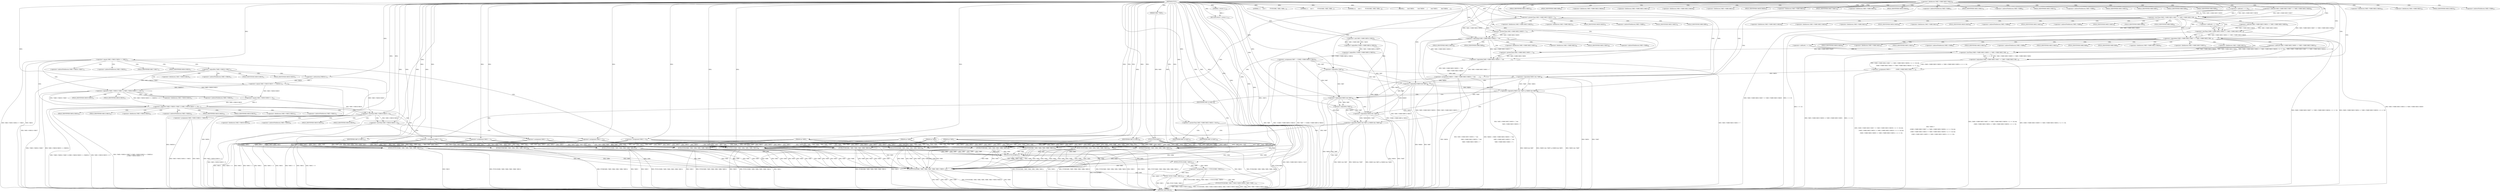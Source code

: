 digraph "FUN1" {  
"8" [label = <(METHOD,FUN1)<SUB>1</SUB>> ]
"405" [label = <(METHOD_RETURN,int)<SUB>1</SUB>> ]
"9" [label = <(PARAM,VAR1 *VAR2)<SUB>1</SUB>> ]
"10" [label = <(PARAM,int VAR3)<SUB>1</SUB>> ]
"11" [label = <(PARAM,int VAR4)<SUB>1</SUB>> ]
"12" [label = <(PARAM,int VAR5)<SUB>2</SUB>> ]
"13" [label = <(PARAM,int VAR6)<SUB>2</SUB>> ]
"16" [label = <(&lt;operator&gt;.assignment,VAR7 = !!(VAR2-&gt;VAR8.VAR9 &amp; VAR10))<SUB>5</SUB>> ]
"112" [label = <(FUN2,FUN2(VAR2))<SUB>27</SUB>> ]
"366" [label = <(FUN14,FUN14(VAR2))<SUB>111</SUB>> ]
"368" [label = <(&lt;operator&gt;.assignment,VAR11 = FUN15(VAR2, VAR32))<SUB>112</SUB>> ]
"373" [label = <(FUN16,FUN16(VAR2, VAR3, VAR4, VAR5, VAR6, VAR2-&gt;VAR13...)<SUB>113</SUB>> ]
"384" [label = <(FUN17,FUN17(VAR2, VAR11))<SUB>114</SUB>> ]
"387" [label = <(FUN18,FUN18(VAR2, VAR2-&gt;VAR13.VAR33.VAR34, VAR2-&gt;VAR1...)<SUB>115</SUB>> ]
"403" [label = <(RETURN,return 1;,return 1;)<SUB>116</SUB>> ]
"30" [label = <(&lt;operator&gt;.equals,VAR2-&gt;VAR13.VAR14 == VAR15)<SUB>11</SUB>> ]
"404" [label = <(LITERAL,1,return 1;)<SUB>116</SUB>> ]
"18" [label = <(&lt;operator&gt;.logicalNot,!!(VAR2-&gt;VAR8.VAR9 &amp; VAR10))<SUB>5</SUB>> ]
"124" [label = <(LITERAL,1,{


     case 1:
         FUN3(VAR2, VAR3, VAR4...)<SUB>33</SUB>> ]
"125" [label = <(FUN3,FUN3(VAR2, VAR3, VAR4, VAR5, VAR6, VAR12))<SUB>34</SUB>> ]
"134" [label = <(LITERAL,2,{


     case 1:
         FUN3(VAR2, VAR3, VAR4...)<SUB>37</SUB>> ]
"188" [label = <(LITERAL,4,{


     case 1:
         FUN3(VAR2, VAR3, VAR4...)<SUB>56</SUB>> ]
"189" [label = <(BLOCK,{
        bool VAR25;
         bool VAR26;
 
  ...,{
        bool VAR25;
         bool VAR26;
 
  ...)<SUB>57</SUB>> ]
"370" [label = <(FUN15,FUN15(VAR2, VAR32))<SUB>112</SUB>> ]
"19" [label = <(&lt;operator&gt;.logicalNot,!(VAR2-&gt;VAR8.VAR9 &amp; VAR10))<SUB>5</SUB>> ]
"39" [label = <(&lt;operator&gt;.logicalOr,!VAR2-&gt;VAR16-&gt;VAR17 || VAR2-&gt;VAR18.VAR19 == (VA...)<SUB>12</SUB>> ]
"109" [label = <(&lt;operator&gt;.assignment,VAR12 = 0)<SUB>24</SUB>> ]
"136" [label = <(&lt;operator&gt;.greaterThan,VAR2-&gt;VAR8.VAR22.VAR24 &gt; 0x1F)<SUB>39</SUB>> ]
"192" [label = <(&lt;operator&gt;.assignment,VAR25 =

            ((VAR2-&gt;VAR8.VAR22.VAR27 &lt;...)<SUB>61</SUB>> ]
"253" [label = <(&lt;operator&gt;.assignment,VAR26 = (VAR2-&gt;VAR8.VAR22.VAR28 &gt; 7 &amp;&amp;

       ...)<SUB>76</SUB>> ]
"20" [label = <(&lt;operator&gt;.and,VAR2-&gt;VAR8.VAR9 &amp; VAR10)<SUB>5</SUB>> ]
"64" [label = <(&lt;operator&gt;.assignment,VAR12 = 0)<SUB>14</SUB>> ]
"67" [label = <(&lt;operator&gt;.assignment,VAR2-&gt;VAR13.VAR14 = VAR21)<SUB>15</SUB>> ]
"285" [label = <(&lt;operator&gt;.logicalOr,(VAR25 &amp;&amp; !VAR7) || (VAR26 &amp;&amp; VAR7))<SUB>88</SUB>> ]
"40" [label = <(&lt;operator&gt;.logicalOr,!VAR2-&gt;VAR16-&gt;VAR17 || VAR2-&gt;VAR18.VAR19 == (VA...)<SUB>12</SUB>> ]
"56" [label = <(&lt;operator&gt;.equals,VAR2-&gt;VAR18.VAR19 == 9)<SUB>13</SUB>> ]
"147" [label = <(IDENTIFIER,VAR7,if (VAR7))<SUB>42</SUB>> ]
"194" [label = <(&lt;operator&gt;.logicalAnd,(VAR2-&gt;VAR8.VAR22.VAR27 &lt;&lt; VAR2-&gt;VAR8.VAR22.VAR...)<SUB>63</SUB>> ]
"255" [label = <(&lt;operator&gt;.logicalAnd,VAR2-&gt;VAR8.VAR22.VAR28 &gt; 7 &amp;&amp;

                ...)<SUB>76</SUB>> ]
"41" [label = <(&lt;operator&gt;.logicalNot,!VAR2-&gt;VAR16-&gt;VAR17)<SUB>12</SUB>> ]
"47" [label = <(&lt;operator&gt;.equals,VAR2-&gt;VAR18.VAR19 == (VAR20)-1)<SUB>12</SUB>> ]
"77" [label = <(&lt;operator&gt;.lessThan,VAR2-&gt;VAR18.VAR19 &lt; 3)<SUB>16</SUB>> ]
"149" [label = <(FUN4,FUN4(VAR2, VAR3, VAR4, VAR5, VAR6, VAR12))<SUB>43</SUB>> ]
"168" [label = <(IDENTIFIER,VAR7,if (VAR7))<SUB>48</SUB>> ]
"195" [label = <(&lt;operator&gt;.logicalAnd,(VAR2-&gt;VAR8.VAR22.VAR27 &lt;&lt; VAR2-&gt;VAR8.VAR22.VAR...)<SUB>63</SUB>> ]
"234" [label = <(&lt;operator&gt;.lessThan,(VAR2-&gt;VAR8.VAR22.VAR30 &lt;&lt; VAR2-&gt;VAR8.VAR22.VAR...)<SUB>67</SUB>> ]
"256" [label = <(&lt;operator&gt;.logicalAnd,VAR2-&gt;VAR8.VAR22.VAR28 &gt; 7 &amp;&amp;

                ...)<SUB>76</SUB>> ]
"275" [label = <(&lt;operator&gt;.greaterThan,VAR2-&gt;VAR8.VAR22.VAR31 &gt; 7)<SUB>80</SUB>> ]
"286" [label = <(&lt;operator&gt;.logicalAnd,VAR25 &amp;&amp; !VAR7)<SUB>88</SUB>> ]
"290" [label = <(&lt;operator&gt;.logicalAnd,VAR26 &amp;&amp; VAR7)<SUB>88</SUB>> ]
"295" [label = <(IDENTIFIER,VAR7,if (VAR7))<SUB>89</SUB>> ]
"53" [label = <(&lt;operator&gt;.subtraction,(VAR20)-1)<SUB>12</SUB>> ]
"85" [label = <(&lt;operator&gt;.assignment,VAR12 = 3)<SUB>17</SUB>> ]
"158" [label = <(FUN5,FUN5(VAR2, VAR3, VAR4, VAR5, VAR6, VAR12))<SUB>45</SUB>> ]
"170" [label = <(FUN6,FUN6(VAR2, VAR3, VAR4, VAR5, VAR6, VAR12))<SUB>49</SUB>> ]
"196" [label = <(&lt;operator&gt;.lessThan,(VAR2-&gt;VAR8.VAR22.VAR27 &lt;&lt; VAR2-&gt;VAR8.VAR22.VAR...)<SUB>63</SUB>> ]
"215" [label = <(&lt;operator&gt;.lessThan,(VAR2-&gt;VAR8.VAR22.VAR24 &lt;&lt; VAR2-&gt;VAR8.VAR22.VAR...)<SUB>65</SUB>> ]
"235" [label = <(&lt;operator&gt;.shiftLeft,VAR2-&gt;VAR8.VAR22.VAR30 &lt;&lt; VAR2-&gt;VAR8.VAR22.VAR31)<SUB>67</SUB>> ]
"250" [label = <(&lt;operator&gt;.shiftLeft,1 &lt;&lt; 24)<SUB>67</SUB>> ]
"257" [label = <(&lt;operator&gt;.greaterThan,VAR2-&gt;VAR8.VAR22.VAR28 &gt; 7)<SUB>76</SUB>> ]
"266" [label = <(&lt;operator&gt;.greaterThan,VAR2-&gt;VAR8.VAR22.VAR29 &gt; 7)<SUB>78</SUB>> ]
"288" [label = <(&lt;operator&gt;.logicalNot,!VAR7)<SUB>88</SUB>> ]
"297" [label = <(FUN8,FUN8(VAR2, VAR3, VAR4, VAR5, VAR6, VAR12))<SUB>90</SUB>> ]
"316" [label = <(&lt;operator&gt;.logicalOr,(VAR25 &amp;&amp; VAR7) || (VAR26 &amp;&amp; !VAR7))<SUB>94</SUB>> ]
"179" [label = <(FUN7,FUN7(VAR2, VAR3, VAR4, VAR5, VAR6, VAR12))<SUB>51</SUB>> ]
"197" [label = <(&lt;operator&gt;.shiftLeft,VAR2-&gt;VAR8.VAR22.VAR27 &lt;&lt; VAR2-&gt;VAR8.VAR22.VAR28)<SUB>63</SUB>> ]
"212" [label = <(&lt;operator&gt;.shiftLeft,1 &lt;&lt; 24)<SUB>63</SUB>> ]
"216" [label = <(&lt;operator&gt;.shiftLeft,VAR2-&gt;VAR8.VAR22.VAR24 &lt;&lt; VAR2-&gt;VAR8.VAR22.VAR29)<SUB>65</SUB>> ]
"231" [label = <(&lt;operator&gt;.shiftLeft,1 &lt;&lt; 24)<SUB>65</SUB>> ]
"306" [label = <(FUN9,FUN9(VAR2, VAR3, VAR4, VAR5, VAR6, VAR12))<SUB>92</SUB>> ]
"91" [label = <(&lt;operator&gt;.lessThan,VAR2-&gt;VAR18.VAR19 &lt; 6)<SUB>18</SUB>> ]
"317" [label = <(&lt;operator&gt;.logicalAnd,VAR25 &amp;&amp; VAR7)<SUB>94</SUB>> ]
"320" [label = <(&lt;operator&gt;.logicalAnd,VAR26 &amp;&amp; !VAR7)<SUB>94</SUB>> ]
"326" [label = <(IDENTIFIER,VAR7,if (VAR7))<SUB>95</SUB>> ]
"99" [label = <(&lt;operator&gt;.assignment,VAR12 = 2)<SUB>19</SUB>> ]
"322" [label = <(&lt;operator&gt;.logicalNot,!VAR7)<SUB>94</SUB>> ]
"328" [label = <(FUN10,FUN10(VAR2, VAR3, VAR4, VAR5, VAR6, VAR12))<SUB>96</SUB>> ]
"347" [label = <(IDENTIFIER,VAR7,if (VAR7))<SUB>101</SUB>> ]
"104" [label = <(&lt;operator&gt;.assignment,VAR12 = 1)<SUB>21</SUB>> ]
"337" [label = <(FUN11,FUN11(VAR2, VAR3, VAR4, VAR5, VAR6, VAR12))<SUB>98</SUB>> ]
"349" [label = <(FUN12,FUN12(VAR2, VAR3, VAR4, VAR5, VAR6, VAR12))<SUB>102</SUB>> ]
"358" [label = <(FUN13,FUN13(VAR2, VAR3, VAR4, VAR5, VAR6, VAR12))<SUB>104</SUB>> ]
"115" [label = <(&lt;operator&gt;.fieldAccess,VAR2-&gt;VAR8.VAR22.VAR23)<SUB>30</SUB>> ]
"137" [label = <(&lt;operator&gt;.fieldAccess,VAR2-&gt;VAR8.VAR22.VAR24)<SUB>39</SUB>> ]
"57" [label = <(&lt;operator&gt;.fieldAccess,VAR2-&gt;VAR18.VAR19)<SUB>13</SUB>> ]
"68" [label = <(&lt;operator&gt;.fieldAccess,VAR2-&gt;VAR13.VAR14)<SUB>15</SUB>> ]
"138" [label = <(&lt;operator&gt;.fieldAccess,VAR2-&gt;VAR8.VAR22)<SUB>39</SUB>> ]
"143" [label = <(FIELD_IDENTIFIER,VAR24,VAR24)<SUB>39</SUB>> ]
"42" [label = <(&lt;operator&gt;.indirectFieldAccess,VAR2-&gt;VAR16-&gt;VAR17)<SUB>12</SUB>> ]
"48" [label = <(&lt;operator&gt;.fieldAccess,VAR2-&gt;VAR18.VAR19)<SUB>12</SUB>> ]
"58" [label = <(&lt;operator&gt;.indirectFieldAccess,VAR2-&gt;VAR18)<SUB>13</SUB>> ]
"61" [label = <(FIELD_IDENTIFIER,VAR19,VAR19)<SUB>13</SUB>> ]
"69" [label = <(&lt;operator&gt;.indirectFieldAccess,VAR2-&gt;VAR13)<SUB>15</SUB>> ]
"72" [label = <(FIELD_IDENTIFIER,VAR14,VAR14)<SUB>15</SUB>> ]
"139" [label = <(&lt;operator&gt;.indirectFieldAccess,VAR2-&gt;VAR8)<SUB>39</SUB>> ]
"142" [label = <(FIELD_IDENTIFIER,VAR22,VAR22)<SUB>39</SUB>> ]
"276" [label = <(&lt;operator&gt;.fieldAccess,VAR2-&gt;VAR8.VAR22.VAR31)<SUB>80</SUB>> ]
"43" [label = <(&lt;operator&gt;.indirectFieldAccess,VAR2-&gt;VAR16)<SUB>12</SUB>> ]
"46" [label = <(FIELD_IDENTIFIER,VAR17,VAR17)<SUB>12</SUB>> ]
"49" [label = <(&lt;operator&gt;.indirectFieldAccess,VAR2-&gt;VAR18)<SUB>12</SUB>> ]
"52" [label = <(FIELD_IDENTIFIER,VAR19,VAR19)<SUB>12</SUB>> ]
"60" [label = <(FIELD_IDENTIFIER,VAR18,VAR18)<SUB>13</SUB>> ]
"71" [label = <(FIELD_IDENTIFIER,VAR13,VAR13)<SUB>15</SUB>> ]
"78" [label = <(&lt;operator&gt;.fieldAccess,VAR2-&gt;VAR18.VAR19)<SUB>16</SUB>> ]
"141" [label = <(FIELD_IDENTIFIER,VAR8,VAR8)<SUB>39</SUB>> ]
"236" [label = <(&lt;operator&gt;.fieldAccess,VAR2-&gt;VAR8.VAR22.VAR30)<SUB>67</SUB>> ]
"243" [label = <(&lt;operator&gt;.fieldAccess,VAR2-&gt;VAR8.VAR22.VAR31)<SUB>67</SUB>> ]
"258" [label = <(&lt;operator&gt;.fieldAccess,VAR2-&gt;VAR8.VAR22.VAR28)<SUB>76</SUB>> ]
"267" [label = <(&lt;operator&gt;.fieldAccess,VAR2-&gt;VAR8.VAR22.VAR29)<SUB>78</SUB>> ]
"277" [label = <(&lt;operator&gt;.fieldAccess,VAR2-&gt;VAR8.VAR22)<SUB>80</SUB>> ]
"282" [label = <(FIELD_IDENTIFIER,VAR31,VAR31)<SUB>80</SUB>> ]
"45" [label = <(FIELD_IDENTIFIER,VAR16,VAR16)<SUB>12</SUB>> ]
"51" [label = <(FIELD_IDENTIFIER,VAR18,VAR18)<SUB>12</SUB>> ]
"79" [label = <(&lt;operator&gt;.indirectFieldAccess,VAR2-&gt;VAR18)<SUB>16</SUB>> ]
"82" [label = <(FIELD_IDENTIFIER,VAR19,VAR19)<SUB>16</SUB>> ]
"198" [label = <(&lt;operator&gt;.fieldAccess,VAR2-&gt;VAR8.VAR22.VAR27)<SUB>63</SUB>> ]
"205" [label = <(&lt;operator&gt;.fieldAccess,VAR2-&gt;VAR8.VAR22.VAR28)<SUB>63</SUB>> ]
"217" [label = <(&lt;operator&gt;.fieldAccess,VAR2-&gt;VAR8.VAR22.VAR24)<SUB>65</SUB>> ]
"224" [label = <(&lt;operator&gt;.fieldAccess,VAR2-&gt;VAR8.VAR22.VAR29)<SUB>65</SUB>> ]
"237" [label = <(&lt;operator&gt;.fieldAccess,VAR2-&gt;VAR8.VAR22)<SUB>67</SUB>> ]
"242" [label = <(FIELD_IDENTIFIER,VAR30,VAR30)<SUB>67</SUB>> ]
"244" [label = <(&lt;operator&gt;.fieldAccess,VAR2-&gt;VAR8.VAR22)<SUB>67</SUB>> ]
"249" [label = <(FIELD_IDENTIFIER,VAR31,VAR31)<SUB>67</SUB>> ]
"259" [label = <(&lt;operator&gt;.fieldAccess,VAR2-&gt;VAR8.VAR22)<SUB>76</SUB>> ]
"264" [label = <(FIELD_IDENTIFIER,VAR28,VAR28)<SUB>76</SUB>> ]
"268" [label = <(&lt;operator&gt;.fieldAccess,VAR2-&gt;VAR8.VAR22)<SUB>78</SUB>> ]
"273" [label = <(FIELD_IDENTIFIER,VAR29,VAR29)<SUB>78</SUB>> ]
"278" [label = <(&lt;operator&gt;.indirectFieldAccess,VAR2-&gt;VAR8)<SUB>80</SUB>> ]
"281" [label = <(FIELD_IDENTIFIER,VAR22,VAR22)<SUB>80</SUB>> ]
"81" [label = <(FIELD_IDENTIFIER,VAR18,VAR18)<SUB>16</SUB>> ]
"199" [label = <(&lt;operator&gt;.fieldAccess,VAR2-&gt;VAR8.VAR22)<SUB>63</SUB>> ]
"204" [label = <(FIELD_IDENTIFIER,VAR27,VAR27)<SUB>63</SUB>> ]
"206" [label = <(&lt;operator&gt;.fieldAccess,VAR2-&gt;VAR8.VAR22)<SUB>63</SUB>> ]
"211" [label = <(FIELD_IDENTIFIER,VAR28,VAR28)<SUB>63</SUB>> ]
"218" [label = <(&lt;operator&gt;.fieldAccess,VAR2-&gt;VAR8.VAR22)<SUB>65</SUB>> ]
"223" [label = <(FIELD_IDENTIFIER,VAR24,VAR24)<SUB>65</SUB>> ]
"225" [label = <(&lt;operator&gt;.fieldAccess,VAR2-&gt;VAR8.VAR22)<SUB>65</SUB>> ]
"230" [label = <(FIELD_IDENTIFIER,VAR29,VAR29)<SUB>65</SUB>> ]
"238" [label = <(&lt;operator&gt;.indirectFieldAccess,VAR2-&gt;VAR8)<SUB>67</SUB>> ]
"241" [label = <(FIELD_IDENTIFIER,VAR22,VAR22)<SUB>67</SUB>> ]
"245" [label = <(&lt;operator&gt;.indirectFieldAccess,VAR2-&gt;VAR8)<SUB>67</SUB>> ]
"248" [label = <(FIELD_IDENTIFIER,VAR22,VAR22)<SUB>67</SUB>> ]
"260" [label = <(&lt;operator&gt;.indirectFieldAccess,VAR2-&gt;VAR8)<SUB>76</SUB>> ]
"263" [label = <(FIELD_IDENTIFIER,VAR22,VAR22)<SUB>76</SUB>> ]
"269" [label = <(&lt;operator&gt;.indirectFieldAccess,VAR2-&gt;VAR8)<SUB>78</SUB>> ]
"272" [label = <(FIELD_IDENTIFIER,VAR22,VAR22)<SUB>78</SUB>> ]
"280" [label = <(FIELD_IDENTIFIER,VAR8,VAR8)<SUB>80</SUB>> ]
"92" [label = <(&lt;operator&gt;.fieldAccess,VAR2-&gt;VAR18.VAR19)<SUB>18</SUB>> ]
"200" [label = <(&lt;operator&gt;.indirectFieldAccess,VAR2-&gt;VAR8)<SUB>63</SUB>> ]
"203" [label = <(FIELD_IDENTIFIER,VAR22,VAR22)<SUB>63</SUB>> ]
"207" [label = <(&lt;operator&gt;.indirectFieldAccess,VAR2-&gt;VAR8)<SUB>63</SUB>> ]
"210" [label = <(FIELD_IDENTIFIER,VAR22,VAR22)<SUB>63</SUB>> ]
"219" [label = <(&lt;operator&gt;.indirectFieldAccess,VAR2-&gt;VAR8)<SUB>65</SUB>> ]
"222" [label = <(FIELD_IDENTIFIER,VAR22,VAR22)<SUB>65</SUB>> ]
"226" [label = <(&lt;operator&gt;.indirectFieldAccess,VAR2-&gt;VAR8)<SUB>65</SUB>> ]
"229" [label = <(FIELD_IDENTIFIER,VAR22,VAR22)<SUB>65</SUB>> ]
"240" [label = <(FIELD_IDENTIFIER,VAR8,VAR8)<SUB>67</SUB>> ]
"247" [label = <(FIELD_IDENTIFIER,VAR8,VAR8)<SUB>67</SUB>> ]
"262" [label = <(FIELD_IDENTIFIER,VAR8,VAR8)<SUB>76</SUB>> ]
"271" [label = <(FIELD_IDENTIFIER,VAR8,VAR8)<SUB>78</SUB>> ]
"93" [label = <(&lt;operator&gt;.indirectFieldAccess,VAR2-&gt;VAR18)<SUB>18</SUB>> ]
"96" [label = <(FIELD_IDENTIFIER,VAR19,VAR19)<SUB>18</SUB>> ]
"202" [label = <(FIELD_IDENTIFIER,VAR8,VAR8)<SUB>63</SUB>> ]
"209" [label = <(FIELD_IDENTIFIER,VAR8,VAR8)<SUB>63</SUB>> ]
"221" [label = <(FIELD_IDENTIFIER,VAR8,VAR8)<SUB>65</SUB>> ]
"228" [label = <(FIELD_IDENTIFIER,VAR8,VAR8)<SUB>65</SUB>> ]
"95" [label = <(FIELD_IDENTIFIER,VAR18,VAR18)<SUB>18</SUB>> ]
  "403" -> "405"  [ label = "DDG: &lt;RET&gt;"] 
  "16" -> "405"  [ label = "DDG: VAR7"] 
  "19" -> "405"  [ label = "DDG: VAR2-&gt;VAR8.VAR9 &amp; VAR10"] 
  "18" -> "405"  [ label = "DDG: !(VAR2-&gt;VAR8.VAR9 &amp; VAR10)"] 
  "16" -> "405"  [ label = "DDG: !!(VAR2-&gt;VAR8.VAR9 &amp; VAR10)"] 
  "16" -> "405"  [ label = "DDG: VAR7 = !!(VAR2-&gt;VAR8.VAR9 &amp; VAR10)"] 
  "30" -> "405"  [ label = "DDG: VAR2-&gt;VAR13.VAR14 == VAR15"] 
  "109" -> "405"  [ label = "DDG: VAR12"] 
  "109" -> "405"  [ label = "DDG: VAR12 = 0"] 
  "41" -> "405"  [ label = "DDG: VAR2-&gt;VAR16-&gt;VAR17"] 
  "40" -> "405"  [ label = "DDG: !VAR2-&gt;VAR16-&gt;VAR17"] 
  "47" -> "405"  [ label = "DDG: (VAR20)-1"] 
  "40" -> "405"  [ label = "DDG: VAR2-&gt;VAR18.VAR19 == (VAR20)-1"] 
  "39" -> "405"  [ label = "DDG: !VAR2-&gt;VAR16-&gt;VAR17 || VAR2-&gt;VAR18.VAR19 == (VAR20)-1"] 
  "39" -> "405"  [ label = "DDG: VAR2-&gt;VAR18.VAR19 == 9"] 
  "39" -> "405"  [ label = "DDG: !VAR2-&gt;VAR16-&gt;VAR17 || VAR2-&gt;VAR18.VAR19 == (VAR20)-1
            || VAR2-&gt;VAR18.VAR19 == 9"] 
  "77" -> "405"  [ label = "DDG: VAR2-&gt;VAR18.VAR19 &lt; 3"] 
  "91" -> "405"  [ label = "DDG: VAR2-&gt;VAR18.VAR19 &lt; 6"] 
  "104" -> "405"  [ label = "DDG: VAR12"] 
  "104" -> "405"  [ label = "DDG: VAR12 = 1"] 
  "99" -> "405"  [ label = "DDG: VAR12"] 
  "99" -> "405"  [ label = "DDG: VAR12 = 2"] 
  "85" -> "405"  [ label = "DDG: VAR12"] 
  "85" -> "405"  [ label = "DDG: VAR12 = 3"] 
  "64" -> "405"  [ label = "DDG: VAR12"] 
  "64" -> "405"  [ label = "DDG: VAR12 = 0"] 
  "67" -> "405"  [ label = "DDG: VAR2-&gt;VAR13.VAR14 = VAR21"] 
  "112" -> "405"  [ label = "DDG: FUN2(VAR2)"] 
  "196" -> "405"  [ label = "DDG: VAR2-&gt;VAR8.VAR22.VAR27 &lt;&lt; VAR2-&gt;VAR8.VAR22.VAR28"] 
  "196" -> "405"  [ label = "DDG: 1 &lt;&lt; 24"] 
  "195" -> "405"  [ label = "DDG: (VAR2-&gt;VAR8.VAR22.VAR27 &lt;&lt; VAR2-&gt;VAR8.VAR22.VAR28) &lt; (1 &lt;&lt; 24)"] 
  "215" -> "405"  [ label = "DDG: VAR2-&gt;VAR8.VAR22.VAR24 &lt;&lt; VAR2-&gt;VAR8.VAR22.VAR29"] 
  "215" -> "405"  [ label = "DDG: 1 &lt;&lt; 24"] 
  "195" -> "405"  [ label = "DDG: (VAR2-&gt;VAR8.VAR22.VAR24 &lt;&lt; VAR2-&gt;VAR8.VAR22.VAR29) &lt; (1 &lt;&lt; 24)"] 
  "194" -> "405"  [ label = "DDG: (VAR2-&gt;VAR8.VAR22.VAR27 &lt;&lt; VAR2-&gt;VAR8.VAR22.VAR28) &lt; (1 &lt;&lt; 24) &amp;&amp;

             (VAR2-&gt;VAR8.VAR22.VAR24 &lt;&lt; VAR2-&gt;VAR8.VAR22.VAR29) &lt; (1 &lt;&lt; 24)"] 
  "234" -> "405"  [ label = "DDG: VAR2-&gt;VAR8.VAR22.VAR30 &lt;&lt; VAR2-&gt;VAR8.VAR22.VAR31"] 
  "234" -> "405"  [ label = "DDG: 1 &lt;&lt; 24"] 
  "194" -> "405"  [ label = "DDG: (VAR2-&gt;VAR8.VAR22.VAR30 &lt;&lt; VAR2-&gt;VAR8.VAR22.VAR31) &lt; (1 &lt;&lt; 24)"] 
  "192" -> "405"  [ label = "DDG: (VAR2-&gt;VAR8.VAR22.VAR27 &lt;&lt; VAR2-&gt;VAR8.VAR22.VAR28) &lt; (1 &lt;&lt; 24) &amp;&amp;

             (VAR2-&gt;VAR8.VAR22.VAR24 &lt;&lt; VAR2-&gt;VAR8.VAR22.VAR29) &lt; (1 &lt;&lt; 24) &amp;&amp;

             (VAR2-&gt;VAR8.VAR22.VAR30 &lt;&lt; VAR2-&gt;VAR8.VAR22.VAR31) &lt; (1 &lt;&lt; 24)"] 
  "192" -> "405"  [ label = "DDG: VAR25 =

            ((VAR2-&gt;VAR8.VAR22.VAR27 &lt;&lt; VAR2-&gt;VAR8.VAR22.VAR28) &lt; (1 &lt;&lt; 24) &amp;&amp;

             (VAR2-&gt;VAR8.VAR22.VAR24 &lt;&lt; VAR2-&gt;VAR8.VAR22.VAR29) &lt; (1 &lt;&lt; 24) &amp;&amp;

             (VAR2-&gt;VAR8.VAR22.VAR30 &lt;&lt; VAR2-&gt;VAR8.VAR22.VAR31) &lt; (1 &lt;&lt; 24))"] 
  "253" -> "405"  [ label = "DDG: VAR26"] 
  "256" -> "405"  [ label = "DDG: VAR2-&gt;VAR8.VAR22.VAR28 &gt; 7"] 
  "256" -> "405"  [ label = "DDG: VAR2-&gt;VAR8.VAR22.VAR29 &gt; 7"] 
  "255" -> "405"  [ label = "DDG: VAR2-&gt;VAR8.VAR22.VAR28 &gt; 7 &amp;&amp;

                            VAR2-&gt;VAR8.VAR22.VAR29 &gt; 7"] 
  "255" -> "405"  [ label = "DDG: VAR2-&gt;VAR8.VAR22.VAR31 &gt; 7"] 
  "253" -> "405"  [ label = "DDG: VAR2-&gt;VAR8.VAR22.VAR28 &gt; 7 &amp;&amp;

                            VAR2-&gt;VAR8.VAR22.VAR29 &gt; 7 &amp;&amp;

                            VAR2-&gt;VAR8.VAR22.VAR31 &gt; 7"] 
  "253" -> "405"  [ label = "DDG: VAR26 = (VAR2-&gt;VAR8.VAR22.VAR28 &gt; 7 &amp;&amp;

                            VAR2-&gt;VAR8.VAR22.VAR29 &gt; 7 &amp;&amp;

                            VAR2-&gt;VAR8.VAR22.VAR31 &gt; 7)"] 
  "286" -> "405"  [ label = "DDG: VAR25"] 
  "288" -> "405"  [ label = "DDG: VAR7"] 
  "286" -> "405"  [ label = "DDG: !VAR7"] 
  "285" -> "405"  [ label = "DDG: VAR25 &amp;&amp; !VAR7"] 
  "290" -> "405"  [ label = "DDG: VAR26"] 
  "290" -> "405"  [ label = "DDG: VAR7"] 
  "285" -> "405"  [ label = "DDG: VAR26 &amp;&amp; VAR7"] 
  "285" -> "405"  [ label = "DDG: (VAR25 &amp;&amp; !VAR7) || (VAR26 &amp;&amp; VAR7)"] 
  "317" -> "405"  [ label = "DDG: VAR25"] 
  "317" -> "405"  [ label = "DDG: VAR7"] 
  "316" -> "405"  [ label = "DDG: VAR25 &amp;&amp; VAR7"] 
  "320" -> "405"  [ label = "DDG: VAR26"] 
  "322" -> "405"  [ label = "DDG: VAR7"] 
  "320" -> "405"  [ label = "DDG: !VAR7"] 
  "316" -> "405"  [ label = "DDG: VAR26 &amp;&amp; !VAR7"] 
  "316" -> "405"  [ label = "DDG: (VAR25 &amp;&amp; VAR7) || (VAR26 &amp;&amp; !VAR7)"] 
  "358" -> "405"  [ label = "DDG: VAR12"] 
  "358" -> "405"  [ label = "DDG: FUN13(VAR2, VAR3, VAR4, VAR5, VAR6, VAR12)"] 
  "349" -> "405"  [ label = "DDG: VAR12"] 
  "349" -> "405"  [ label = "DDG: FUN12(VAR2, VAR3, VAR4, VAR5, VAR6, VAR12)"] 
  "337" -> "405"  [ label = "DDG: VAR12"] 
  "337" -> "405"  [ label = "DDG: FUN11(VAR2, VAR3, VAR4, VAR5, VAR6, VAR12)"] 
  "328" -> "405"  [ label = "DDG: VAR12"] 
  "328" -> "405"  [ label = "DDG: FUN10(VAR2, VAR3, VAR4, VAR5, VAR6, VAR12)"] 
  "306" -> "405"  [ label = "DDG: VAR12"] 
  "306" -> "405"  [ label = "DDG: FUN9(VAR2, VAR3, VAR4, VAR5, VAR6, VAR12)"] 
  "297" -> "405"  [ label = "DDG: VAR12"] 
  "297" -> "405"  [ label = "DDG: FUN8(VAR2, VAR3, VAR4, VAR5, VAR6, VAR12)"] 
  "136" -> "405"  [ label = "DDG: VAR2-&gt;VAR8.VAR22.VAR24 &gt; 0x1F"] 
  "179" -> "405"  [ label = "DDG: VAR12"] 
  "179" -> "405"  [ label = "DDG: FUN7(VAR2, VAR3, VAR4, VAR5, VAR6, VAR12)"] 
  "170" -> "405"  [ label = "DDG: VAR12"] 
  "170" -> "405"  [ label = "DDG: FUN6(VAR2, VAR3, VAR4, VAR5, VAR6, VAR12)"] 
  "158" -> "405"  [ label = "DDG: VAR12"] 
  "158" -> "405"  [ label = "DDG: FUN5(VAR2, VAR3, VAR4, VAR5, VAR6, VAR12)"] 
  "149" -> "405"  [ label = "DDG: VAR12"] 
  "149" -> "405"  [ label = "DDG: FUN4(VAR2, VAR3, VAR4, VAR5, VAR6, VAR12)"] 
  "125" -> "405"  [ label = "DDG: VAR12"] 
  "125" -> "405"  [ label = "DDG: FUN3(VAR2, VAR3, VAR4, VAR5, VAR6, VAR12)"] 
  "366" -> "405"  [ label = "DDG: FUN14(VAR2)"] 
  "368" -> "405"  [ label = "DDG: FUN15(VAR2, VAR32)"] 
  "368" -> "405"  [ label = "DDG: VAR11 = FUN15(VAR2, VAR32)"] 
  "373" -> "405"  [ label = "DDG: VAR3"] 
  "373" -> "405"  [ label = "DDG: VAR4"] 
  "373" -> "405"  [ label = "DDG: VAR5"] 
  "373" -> "405"  [ label = "DDG: VAR6"] 
  "373" -> "405"  [ label = "DDG: FUN16(VAR2, VAR3, VAR4, VAR5, VAR6, VAR2-&gt;VAR13.VAR14)"] 
  "384" -> "405"  [ label = "DDG: VAR11"] 
  "384" -> "405"  [ label = "DDG: FUN17(VAR2, VAR11)"] 
  "387" -> "405"  [ label = "DDG: VAR2"] 
  "387" -> "405"  [ label = "DDG: VAR2-&gt;VAR13.VAR33.VAR34"] 
  "387" -> "405"  [ label = "DDG: VAR2-&gt;VAR13.VAR33.VAR35"] 
  "387" -> "405"  [ label = "DDG: FUN18(VAR2, VAR2-&gt;VAR13.VAR33.VAR34, VAR2-&gt;VAR13.VAR33.VAR35)"] 
  "67" -> "405"  [ label = "DDG: VAR21"] 
  "20" -> "405"  [ label = "DDG: VAR10"] 
  "370" -> "405"  [ label = "DDG: VAR32"] 
  "53" -> "405"  [ label = "DDG: VAR20"] 
  "30" -> "405"  [ label = "DDG: VAR15"] 
  "8" -> "9"  [ label = "DDG: "] 
  "8" -> "10"  [ label = "DDG: "] 
  "8" -> "11"  [ label = "DDG: "] 
  "8" -> "12"  [ label = "DDG: "] 
  "8" -> "13"  [ label = "DDG: "] 
  "18" -> "16"  [ label = "DDG: !(VAR2-&gt;VAR8.VAR9 &amp; VAR10)"] 
  "370" -> "368"  [ label = "DDG: VAR2"] 
  "370" -> "368"  [ label = "DDG: VAR32"] 
  "404" -> "403"  [ label = "DDG: 1"] 
  "8" -> "403"  [ label = "DDG: "] 
  "9" -> "112"  [ label = "DDG: VAR2"] 
  "8" -> "112"  [ label = "DDG: "] 
  "112" -> "366"  [ label = "DDG: VAR2"] 
  "358" -> "366"  [ label = "DDG: VAR2"] 
  "349" -> "366"  [ label = "DDG: VAR2"] 
  "337" -> "366"  [ label = "DDG: VAR2"] 
  "328" -> "366"  [ label = "DDG: VAR2"] 
  "306" -> "366"  [ label = "DDG: VAR2"] 
  "297" -> "366"  [ label = "DDG: VAR2"] 
  "179" -> "366"  [ label = "DDG: VAR2"] 
  "170" -> "366"  [ label = "DDG: VAR2"] 
  "158" -> "366"  [ label = "DDG: VAR2"] 
  "149" -> "366"  [ label = "DDG: VAR2"] 
  "125" -> "366"  [ label = "DDG: VAR2"] 
  "8" -> "366"  [ label = "DDG: "] 
  "370" -> "373"  [ label = "DDG: VAR2"] 
  "8" -> "373"  [ label = "DDG: "] 
  "10" -> "373"  [ label = "DDG: VAR3"] 
  "358" -> "373"  [ label = "DDG: VAR3"] 
  "349" -> "373"  [ label = "DDG: VAR3"] 
  "337" -> "373"  [ label = "DDG: VAR3"] 
  "328" -> "373"  [ label = "DDG: VAR3"] 
  "306" -> "373"  [ label = "DDG: VAR3"] 
  "297" -> "373"  [ label = "DDG: VAR3"] 
  "179" -> "373"  [ label = "DDG: VAR3"] 
  "170" -> "373"  [ label = "DDG: VAR3"] 
  "158" -> "373"  [ label = "DDG: VAR3"] 
  "149" -> "373"  [ label = "DDG: VAR3"] 
  "125" -> "373"  [ label = "DDG: VAR3"] 
  "11" -> "373"  [ label = "DDG: VAR4"] 
  "358" -> "373"  [ label = "DDG: VAR4"] 
  "349" -> "373"  [ label = "DDG: VAR4"] 
  "337" -> "373"  [ label = "DDG: VAR4"] 
  "328" -> "373"  [ label = "DDG: VAR4"] 
  "306" -> "373"  [ label = "DDG: VAR4"] 
  "297" -> "373"  [ label = "DDG: VAR4"] 
  "179" -> "373"  [ label = "DDG: VAR4"] 
  "170" -> "373"  [ label = "DDG: VAR4"] 
  "158" -> "373"  [ label = "DDG: VAR4"] 
  "149" -> "373"  [ label = "DDG: VAR4"] 
  "125" -> "373"  [ label = "DDG: VAR4"] 
  "12" -> "373"  [ label = "DDG: VAR5"] 
  "358" -> "373"  [ label = "DDG: VAR5"] 
  "349" -> "373"  [ label = "DDG: VAR5"] 
  "337" -> "373"  [ label = "DDG: VAR5"] 
  "328" -> "373"  [ label = "DDG: VAR5"] 
  "306" -> "373"  [ label = "DDG: VAR5"] 
  "297" -> "373"  [ label = "DDG: VAR5"] 
  "179" -> "373"  [ label = "DDG: VAR5"] 
  "170" -> "373"  [ label = "DDG: VAR5"] 
  "158" -> "373"  [ label = "DDG: VAR5"] 
  "149" -> "373"  [ label = "DDG: VAR5"] 
  "125" -> "373"  [ label = "DDG: VAR5"] 
  "13" -> "373"  [ label = "DDG: VAR6"] 
  "358" -> "373"  [ label = "DDG: VAR6"] 
  "349" -> "373"  [ label = "DDG: VAR6"] 
  "337" -> "373"  [ label = "DDG: VAR6"] 
  "328" -> "373"  [ label = "DDG: VAR6"] 
  "306" -> "373"  [ label = "DDG: VAR6"] 
  "297" -> "373"  [ label = "DDG: VAR6"] 
  "179" -> "373"  [ label = "DDG: VAR6"] 
  "170" -> "373"  [ label = "DDG: VAR6"] 
  "158" -> "373"  [ label = "DDG: VAR6"] 
  "149" -> "373"  [ label = "DDG: VAR6"] 
  "125" -> "373"  [ label = "DDG: VAR6"] 
  "373" -> "384"  [ label = "DDG: VAR2"] 
  "8" -> "384"  [ label = "DDG: "] 
  "368" -> "384"  [ label = "DDG: VAR11"] 
  "384" -> "387"  [ label = "DDG: VAR2"] 
  "8" -> "387"  [ label = "DDG: "] 
  "8" -> "404"  [ label = "DDG: "] 
  "19" -> "18"  [ label = "DDG: VAR2-&gt;VAR8.VAR9 &amp; VAR10"] 
  "8" -> "30"  [ label = "DDG: "] 
  "8" -> "124"  [ label = "DDG: "] 
  "8" -> "134"  [ label = "DDG: "] 
  "8" -> "188"  [ label = "DDG: "] 
  "8" -> "189"  [ label = "DDG: "] 
  "366" -> "370"  [ label = "DDG: VAR2"] 
  "8" -> "370"  [ label = "DDG: "] 
  "20" -> "19"  [ label = "DDG: VAR2-&gt;VAR8.VAR9"] 
  "20" -> "19"  [ label = "DDG: VAR10"] 
  "8" -> "109"  [ label = "DDG: "] 
  "112" -> "125"  [ label = "DDG: VAR2"] 
  "8" -> "125"  [ label = "DDG: "] 
  "10" -> "125"  [ label = "DDG: VAR3"] 
  "11" -> "125"  [ label = "DDG: VAR4"] 
  "12" -> "125"  [ label = "DDG: VAR5"] 
  "13" -> "125"  [ label = "DDG: VAR6"] 
  "109" -> "125"  [ label = "DDG: VAR12"] 
  "104" -> "125"  [ label = "DDG: VAR12"] 
  "99" -> "125"  [ label = "DDG: VAR12"] 
  "85" -> "125"  [ label = "DDG: VAR12"] 
  "64" -> "125"  [ label = "DDG: VAR12"] 
  "194" -> "192"  [ label = "DDG: (VAR2-&gt;VAR8.VAR22.VAR27 &lt;&lt; VAR2-&gt;VAR8.VAR22.VAR28) &lt; (1 &lt;&lt; 24) &amp;&amp;

             (VAR2-&gt;VAR8.VAR22.VAR24 &lt;&lt; VAR2-&gt;VAR8.VAR22.VAR29) &lt; (1 &lt;&lt; 24)"] 
  "194" -> "192"  [ label = "DDG: (VAR2-&gt;VAR8.VAR22.VAR30 &lt;&lt; VAR2-&gt;VAR8.VAR22.VAR31) &lt; (1 &lt;&lt; 24)"] 
  "255" -> "253"  [ label = "DDG: VAR2-&gt;VAR8.VAR22.VAR28 &gt; 7 &amp;&amp;

                            VAR2-&gt;VAR8.VAR22.VAR29 &gt; 7"] 
  "255" -> "253"  [ label = "DDG: VAR2-&gt;VAR8.VAR22.VAR31 &gt; 7"] 
  "8" -> "20"  [ label = "DDG: "] 
  "40" -> "39"  [ label = "DDG: !VAR2-&gt;VAR16-&gt;VAR17"] 
  "40" -> "39"  [ label = "DDG: VAR2-&gt;VAR18.VAR19 == (VAR20)-1"] 
  "56" -> "39"  [ label = "DDG: VAR2-&gt;VAR18.VAR19"] 
  "56" -> "39"  [ label = "DDG: 9"] 
  "8" -> "64"  [ label = "DDG: "] 
  "8" -> "67"  [ label = "DDG: "] 
  "8" -> "136"  [ label = "DDG: "] 
  "41" -> "40"  [ label = "DDG: VAR2-&gt;VAR16-&gt;VAR17"] 
  "47" -> "40"  [ label = "DDG: VAR2-&gt;VAR18.VAR19"] 
  "47" -> "40"  [ label = "DDG: (VAR20)-1"] 
  "47" -> "56"  [ label = "DDG: VAR2-&gt;VAR18.VAR19"] 
  "8" -> "56"  [ label = "DDG: "] 
  "8" -> "147"  [ label = "DDG: "] 
  "195" -> "194"  [ label = "DDG: (VAR2-&gt;VAR8.VAR22.VAR27 &lt;&lt; VAR2-&gt;VAR8.VAR22.VAR28) &lt; (1 &lt;&lt; 24)"] 
  "195" -> "194"  [ label = "DDG: (VAR2-&gt;VAR8.VAR22.VAR24 &lt;&lt; VAR2-&gt;VAR8.VAR22.VAR29) &lt; (1 &lt;&lt; 24)"] 
  "234" -> "194"  [ label = "DDG: VAR2-&gt;VAR8.VAR22.VAR30 &lt;&lt; VAR2-&gt;VAR8.VAR22.VAR31"] 
  "234" -> "194"  [ label = "DDG: 1 &lt;&lt; 24"] 
  "256" -> "255"  [ label = "DDG: VAR2-&gt;VAR8.VAR22.VAR28 &gt; 7"] 
  "256" -> "255"  [ label = "DDG: VAR2-&gt;VAR8.VAR22.VAR29 &gt; 7"] 
  "275" -> "255"  [ label = "DDG: VAR2-&gt;VAR8.VAR22.VAR31"] 
  "275" -> "255"  [ label = "DDG: 7"] 
  "286" -> "285"  [ label = "DDG: VAR25"] 
  "286" -> "285"  [ label = "DDG: !VAR7"] 
  "290" -> "285"  [ label = "DDG: VAR26"] 
  "290" -> "285"  [ label = "DDG: VAR7"] 
  "53" -> "47"  [ label = "DDG: VAR20"] 
  "53" -> "47"  [ label = "DDG: 1"] 
  "8" -> "168"  [ label = "DDG: "] 
  "196" -> "195"  [ label = "DDG: VAR2-&gt;VAR8.VAR22.VAR27 &lt;&lt; VAR2-&gt;VAR8.VAR22.VAR28"] 
  "196" -> "195"  [ label = "DDG: 1 &lt;&lt; 24"] 
  "215" -> "195"  [ label = "DDG: VAR2-&gt;VAR8.VAR22.VAR24 &lt;&lt; VAR2-&gt;VAR8.VAR22.VAR29"] 
  "215" -> "195"  [ label = "DDG: 1 &lt;&lt; 24"] 
  "235" -> "234"  [ label = "DDG: VAR2-&gt;VAR8.VAR22.VAR30"] 
  "235" -> "234"  [ label = "DDG: VAR2-&gt;VAR8.VAR22.VAR31"] 
  "250" -> "234"  [ label = "DDG: 1"] 
  "250" -> "234"  [ label = "DDG: 24"] 
  "257" -> "256"  [ label = "DDG: VAR2-&gt;VAR8.VAR22.VAR28"] 
  "257" -> "256"  [ label = "DDG: 7"] 
  "266" -> "256"  [ label = "DDG: VAR2-&gt;VAR8.VAR22.VAR29"] 
  "266" -> "256"  [ label = "DDG: 7"] 
  "235" -> "275"  [ label = "DDG: VAR2-&gt;VAR8.VAR22.VAR31"] 
  "8" -> "275"  [ label = "DDG: "] 
  "192" -> "286"  [ label = "DDG: VAR25"] 
  "8" -> "286"  [ label = "DDG: "] 
  "288" -> "286"  [ label = "DDG: VAR7"] 
  "253" -> "290"  [ label = "DDG: VAR26"] 
  "8" -> "290"  [ label = "DDG: "] 
  "16" -> "290"  [ label = "DDG: VAR7"] 
  "288" -> "290"  [ label = "DDG: VAR7"] 
  "8" -> "295"  [ label = "DDG: "] 
  "8" -> "53"  [ label = "DDG: "] 
  "47" -> "77"  [ label = "DDG: VAR2-&gt;VAR18.VAR19"] 
  "56" -> "77"  [ label = "DDG: VAR2-&gt;VAR18.VAR19"] 
  "8" -> "77"  [ label = "DDG: "] 
  "8" -> "85"  [ label = "DDG: "] 
  "112" -> "149"  [ label = "DDG: VAR2"] 
  "8" -> "149"  [ label = "DDG: "] 
  "10" -> "149"  [ label = "DDG: VAR3"] 
  "11" -> "149"  [ label = "DDG: VAR4"] 
  "12" -> "149"  [ label = "DDG: VAR5"] 
  "13" -> "149"  [ label = "DDG: VAR6"] 
  "109" -> "149"  [ label = "DDG: VAR12"] 
  "104" -> "149"  [ label = "DDG: VAR12"] 
  "99" -> "149"  [ label = "DDG: VAR12"] 
  "85" -> "149"  [ label = "DDG: VAR12"] 
  "64" -> "149"  [ label = "DDG: VAR12"] 
  "197" -> "196"  [ label = "DDG: VAR2-&gt;VAR8.VAR22.VAR27"] 
  "197" -> "196"  [ label = "DDG: VAR2-&gt;VAR8.VAR22.VAR28"] 
  "212" -> "196"  [ label = "DDG: 1"] 
  "212" -> "196"  [ label = "DDG: 24"] 
  "216" -> "215"  [ label = "DDG: VAR2-&gt;VAR8.VAR22.VAR24"] 
  "216" -> "215"  [ label = "DDG: VAR2-&gt;VAR8.VAR22.VAR29"] 
  "231" -> "215"  [ label = "DDG: 1"] 
  "231" -> "215"  [ label = "DDG: 24"] 
  "8" -> "250"  [ label = "DDG: "] 
  "197" -> "257"  [ label = "DDG: VAR2-&gt;VAR8.VAR22.VAR28"] 
  "8" -> "257"  [ label = "DDG: "] 
  "216" -> "266"  [ label = "DDG: VAR2-&gt;VAR8.VAR22.VAR29"] 
  "8" -> "266"  [ label = "DDG: "] 
  "16" -> "288"  [ label = "DDG: VAR7"] 
  "8" -> "288"  [ label = "DDG: "] 
  "112" -> "158"  [ label = "DDG: VAR2"] 
  "8" -> "158"  [ label = "DDG: "] 
  "10" -> "158"  [ label = "DDG: VAR3"] 
  "11" -> "158"  [ label = "DDG: VAR4"] 
  "12" -> "158"  [ label = "DDG: VAR5"] 
  "13" -> "158"  [ label = "DDG: VAR6"] 
  "109" -> "158"  [ label = "DDG: VAR12"] 
  "104" -> "158"  [ label = "DDG: VAR12"] 
  "99" -> "158"  [ label = "DDG: VAR12"] 
  "85" -> "158"  [ label = "DDG: VAR12"] 
  "64" -> "158"  [ label = "DDG: VAR12"] 
  "112" -> "170"  [ label = "DDG: VAR2"] 
  "8" -> "170"  [ label = "DDG: "] 
  "10" -> "170"  [ label = "DDG: VAR3"] 
  "11" -> "170"  [ label = "DDG: VAR4"] 
  "12" -> "170"  [ label = "DDG: VAR5"] 
  "13" -> "170"  [ label = "DDG: VAR6"] 
  "109" -> "170"  [ label = "DDG: VAR12"] 
  "104" -> "170"  [ label = "DDG: VAR12"] 
  "99" -> "170"  [ label = "DDG: VAR12"] 
  "85" -> "170"  [ label = "DDG: VAR12"] 
  "64" -> "170"  [ label = "DDG: VAR12"] 
  "8" -> "212"  [ label = "DDG: "] 
  "8" -> "231"  [ label = "DDG: "] 
  "112" -> "297"  [ label = "DDG: VAR2"] 
  "8" -> "297"  [ label = "DDG: "] 
  "10" -> "297"  [ label = "DDG: VAR3"] 
  "11" -> "297"  [ label = "DDG: VAR4"] 
  "12" -> "297"  [ label = "DDG: VAR5"] 
  "13" -> "297"  [ label = "DDG: VAR6"] 
  "109" -> "297"  [ label = "DDG: VAR12"] 
  "104" -> "297"  [ label = "DDG: VAR12"] 
  "99" -> "297"  [ label = "DDG: VAR12"] 
  "85" -> "297"  [ label = "DDG: VAR12"] 
  "64" -> "297"  [ label = "DDG: VAR12"] 
  "317" -> "316"  [ label = "DDG: VAR25"] 
  "317" -> "316"  [ label = "DDG: VAR7"] 
  "320" -> "316"  [ label = "DDG: VAR26"] 
  "320" -> "316"  [ label = "DDG: !VAR7"] 
  "112" -> "179"  [ label = "DDG: VAR2"] 
  "8" -> "179"  [ label = "DDG: "] 
  "10" -> "179"  [ label = "DDG: VAR3"] 
  "11" -> "179"  [ label = "DDG: VAR4"] 
  "12" -> "179"  [ label = "DDG: VAR5"] 
  "13" -> "179"  [ label = "DDG: VAR6"] 
  "109" -> "179"  [ label = "DDG: VAR12"] 
  "104" -> "179"  [ label = "DDG: VAR12"] 
  "99" -> "179"  [ label = "DDG: VAR12"] 
  "85" -> "179"  [ label = "DDG: VAR12"] 
  "64" -> "179"  [ label = "DDG: VAR12"] 
  "112" -> "306"  [ label = "DDG: VAR2"] 
  "8" -> "306"  [ label = "DDG: "] 
  "10" -> "306"  [ label = "DDG: VAR3"] 
  "11" -> "306"  [ label = "DDG: VAR4"] 
  "12" -> "306"  [ label = "DDG: VAR5"] 
  "13" -> "306"  [ label = "DDG: VAR6"] 
  "109" -> "306"  [ label = "DDG: VAR12"] 
  "104" -> "306"  [ label = "DDG: VAR12"] 
  "99" -> "306"  [ label = "DDG: VAR12"] 
  "85" -> "306"  [ label = "DDG: VAR12"] 
  "64" -> "306"  [ label = "DDG: VAR12"] 
  "286" -> "317"  [ label = "DDG: VAR25"] 
  "8" -> "317"  [ label = "DDG: "] 
  "16" -> "317"  [ label = "DDG: VAR7"] 
  "288" -> "317"  [ label = "DDG: VAR7"] 
  "290" -> "317"  [ label = "DDG: VAR7"] 
  "253" -> "320"  [ label = "DDG: VAR26"] 
  "290" -> "320"  [ label = "DDG: VAR26"] 
  "8" -> "320"  [ label = "DDG: "] 
  "286" -> "320"  [ label = "DDG: !VAR7"] 
  "322" -> "320"  [ label = "DDG: VAR7"] 
  "8" -> "326"  [ label = "DDG: "] 
  "77" -> "91"  [ label = "DDG: VAR2-&gt;VAR18.VAR19"] 
  "8" -> "91"  [ label = "DDG: "] 
  "8" -> "99"  [ label = "DDG: "] 
  "317" -> "322"  [ label = "DDG: VAR7"] 
  "8" -> "322"  [ label = "DDG: "] 
  "8" -> "347"  [ label = "DDG: "] 
  "8" -> "104"  [ label = "DDG: "] 
  "112" -> "328"  [ label = "DDG: VAR2"] 
  "8" -> "328"  [ label = "DDG: "] 
  "10" -> "328"  [ label = "DDG: VAR3"] 
  "11" -> "328"  [ label = "DDG: VAR4"] 
  "12" -> "328"  [ label = "DDG: VAR5"] 
  "13" -> "328"  [ label = "DDG: VAR6"] 
  "109" -> "328"  [ label = "DDG: VAR12"] 
  "104" -> "328"  [ label = "DDG: VAR12"] 
  "99" -> "328"  [ label = "DDG: VAR12"] 
  "85" -> "328"  [ label = "DDG: VAR12"] 
  "64" -> "328"  [ label = "DDG: VAR12"] 
  "112" -> "337"  [ label = "DDG: VAR2"] 
  "8" -> "337"  [ label = "DDG: "] 
  "10" -> "337"  [ label = "DDG: VAR3"] 
  "11" -> "337"  [ label = "DDG: VAR4"] 
  "12" -> "337"  [ label = "DDG: VAR5"] 
  "13" -> "337"  [ label = "DDG: VAR6"] 
  "109" -> "337"  [ label = "DDG: VAR12"] 
  "104" -> "337"  [ label = "DDG: VAR12"] 
  "99" -> "337"  [ label = "DDG: VAR12"] 
  "85" -> "337"  [ label = "DDG: VAR12"] 
  "64" -> "337"  [ label = "DDG: VAR12"] 
  "112" -> "349"  [ label = "DDG: VAR2"] 
  "8" -> "349"  [ label = "DDG: "] 
  "10" -> "349"  [ label = "DDG: VAR3"] 
  "11" -> "349"  [ label = "DDG: VAR4"] 
  "12" -> "349"  [ label = "DDG: VAR5"] 
  "13" -> "349"  [ label = "DDG: VAR6"] 
  "109" -> "349"  [ label = "DDG: VAR12"] 
  "104" -> "349"  [ label = "DDG: VAR12"] 
  "99" -> "349"  [ label = "DDG: VAR12"] 
  "85" -> "349"  [ label = "DDG: VAR12"] 
  "64" -> "349"  [ label = "DDG: VAR12"] 
  "112" -> "358"  [ label = "DDG: VAR2"] 
  "8" -> "358"  [ label = "DDG: "] 
  "10" -> "358"  [ label = "DDG: VAR3"] 
  "11" -> "358"  [ label = "DDG: VAR4"] 
  "12" -> "358"  [ label = "DDG: VAR5"] 
  "13" -> "358"  [ label = "DDG: VAR6"] 
  "109" -> "358"  [ label = "DDG: VAR12"] 
  "104" -> "358"  [ label = "DDG: VAR12"] 
  "99" -> "358"  [ label = "DDG: VAR12"] 
  "85" -> "358"  [ label = "DDG: VAR12"] 
  "64" -> "358"  [ label = "DDG: VAR12"] 
  "30" -> "42"  [ label = "CDG: "] 
  "30" -> "40"  [ label = "CDG: "] 
  "30" -> "41"  [ label = "CDG: "] 
  "30" -> "109"  [ label = "CDG: "] 
  "30" -> "39"  [ label = "CDG: "] 
  "30" -> "43"  [ label = "CDG: "] 
  "30" -> "46"  [ label = "CDG: "] 
  "30" -> "45"  [ label = "CDG: "] 
  "115" -> "136"  [ label = "CDG: "] 
  "115" -> "192"  [ label = "CDG: "] 
  "115" -> "209"  [ label = "CDG: "] 
  "115" -> "196"  [ label = "CDG: "] 
  "115" -> "256"  [ label = "CDG: "] 
  "115" -> "204"  [ label = "CDG: "] 
  "115" -> "262"  [ label = "CDG: "] 
  "115" -> "206"  [ label = "CDG: "] 
  "115" -> "264"  [ label = "CDG: "] 
  "115" -> "138"  [ label = "CDG: "] 
  "115" -> "195"  [ label = "CDG: "] 
  "115" -> "194"  [ label = "CDG: "] 
  "115" -> "258"  [ label = "CDG: "] 
  "115" -> "202"  [ label = "CDG: "] 
  "115" -> "141"  [ label = "CDG: "] 
  "115" -> "200"  [ label = "CDG: "] 
  "115" -> "260"  [ label = "CDG: "] 
  "115" -> "253"  [ label = "CDG: "] 
  "115" -> "199"  [ label = "CDG: "] 
  "115" -> "257"  [ label = "CDG: "] 
  "115" -> "197"  [ label = "CDG: "] 
  "115" -> "198"  [ label = "CDG: "] 
  "115" -> "255"  [ label = "CDG: "] 
  "115" -> "285"  [ label = "CDG: "] 
  "115" -> "259"  [ label = "CDG: "] 
  "115" -> "137"  [ label = "CDG: "] 
  "115" -> "207"  [ label = "CDG: "] 
  "115" -> "212"  [ label = "CDG: "] 
  "115" -> "139"  [ label = "CDG: "] 
  "115" -> "286"  [ label = "CDG: "] 
  "115" -> "205"  [ label = "CDG: "] 
  "115" -> "142"  [ label = "CDG: "] 
  "115" -> "210"  [ label = "CDG: "] 
  "115" -> "143"  [ label = "CDG: "] 
  "115" -> "263"  [ label = "CDG: "] 
  "115" -> "211"  [ label = "CDG: "] 
  "115" -> "203"  [ label = "CDG: "] 
  "115" -> "125"  [ label = "CDG: "] 
  "115" -> "288"  [ label = "CDG: "] 
  "39" -> "68"  [ label = "CDG: "] 
  "39" -> "72"  [ label = "CDG: "] 
  "39" -> "71"  [ label = "CDG: "] 
  "39" -> "77"  [ label = "CDG: "] 
  "39" -> "64"  [ label = "CDG: "] 
  "39" -> "81"  [ label = "CDG: "] 
  "39" -> "69"  [ label = "CDG: "] 
  "39" -> "67"  [ label = "CDG: "] 
  "39" -> "79"  [ label = "CDG: "] 
  "39" -> "82"  [ label = "CDG: "] 
  "39" -> "78"  [ label = "CDG: "] 
  "136" -> "168"  [ label = "CDG: "] 
  "136" -> "147"  [ label = "CDG: "] 
  "40" -> "60"  [ label = "CDG: "] 
  "40" -> "61"  [ label = "CDG: "] 
  "40" -> "57"  [ label = "CDG: "] 
  "40" -> "56"  [ label = "CDG: "] 
  "40" -> "58"  [ label = "CDG: "] 
  "285" -> "317"  [ label = "CDG: "] 
  "285" -> "316"  [ label = "CDG: "] 
  "285" -> "295"  [ label = "CDG: "] 
  "41" -> "52"  [ label = "CDG: "] 
  "41" -> "48"  [ label = "CDG: "] 
  "41" -> "49"  [ label = "CDG: "] 
  "41" -> "53"  [ label = "CDG: "] 
  "41" -> "51"  [ label = "CDG: "] 
  "41" -> "47"  [ label = "CDG: "] 
  "147" -> "158"  [ label = "CDG: "] 
  "147" -> "149"  [ label = "CDG: "] 
  "195" -> "240"  [ label = "CDG: "] 
  "195" -> "243"  [ label = "CDG: "] 
  "195" -> "247"  [ label = "CDG: "] 
  "195" -> "242"  [ label = "CDG: "] 
  "195" -> "238"  [ label = "CDG: "] 
  "195" -> "249"  [ label = "CDG: "] 
  "195" -> "236"  [ label = "CDG: "] 
  "195" -> "237"  [ label = "CDG: "] 
  "195" -> "241"  [ label = "CDG: "] 
  "195" -> "244"  [ label = "CDG: "] 
  "195" -> "245"  [ label = "CDG: "] 
  "195" -> "235"  [ label = "CDG: "] 
  "195" -> "234"  [ label = "CDG: "] 
  "195" -> "248"  [ label = "CDG: "] 
  "195" -> "250"  [ label = "CDG: "] 
  "256" -> "281"  [ label = "CDG: "] 
  "256" -> "276"  [ label = "CDG: "] 
  "256" -> "278"  [ label = "CDG: "] 
  "256" -> "282"  [ label = "CDG: "] 
  "256" -> "275"  [ label = "CDG: "] 
  "256" -> "280"  [ label = "CDG: "] 
  "256" -> "277"  [ label = "CDG: "] 
  "286" -> "290"  [ label = "CDG: "] 
  "77" -> "95"  [ label = "CDG: "] 
  "77" -> "93"  [ label = "CDG: "] 
  "77" -> "96"  [ label = "CDG: "] 
  "77" -> "85"  [ label = "CDG: "] 
  "77" -> "92"  [ label = "CDG: "] 
  "77" -> "91"  [ label = "CDG: "] 
  "168" -> "170"  [ label = "CDG: "] 
  "168" -> "179"  [ label = "CDG: "] 
  "196" -> "230"  [ label = "CDG: "] 
  "196" -> "215"  [ label = "CDG: "] 
  "196" -> "226"  [ label = "CDG: "] 
  "196" -> "228"  [ label = "CDG: "] 
  "196" -> "224"  [ label = "CDG: "] 
  "196" -> "217"  [ label = "CDG: "] 
  "196" -> "229"  [ label = "CDG: "] 
  "196" -> "216"  [ label = "CDG: "] 
  "196" -> "222"  [ label = "CDG: "] 
  "196" -> "225"  [ label = "CDG: "] 
  "196" -> "223"  [ label = "CDG: "] 
  "196" -> "231"  [ label = "CDG: "] 
  "196" -> "221"  [ label = "CDG: "] 
  "196" -> "218"  [ label = "CDG: "] 
  "196" -> "219"  [ label = "CDG: "] 
  "257" -> "272"  [ label = "CDG: "] 
  "257" -> "268"  [ label = "CDG: "] 
  "257" -> "269"  [ label = "CDG: "] 
  "257" -> "273"  [ label = "CDG: "] 
  "257" -> "267"  [ label = "CDG: "] 
  "257" -> "271"  [ label = "CDG: "] 
  "257" -> "266"  [ label = "CDG: "] 
  "295" -> "306"  [ label = "CDG: "] 
  "295" -> "297"  [ label = "CDG: "] 
  "316" -> "326"  [ label = "CDG: "] 
  "316" -> "347"  [ label = "CDG: "] 
  "317" -> "320"  [ label = "CDG: "] 
  "317" -> "322"  [ label = "CDG: "] 
  "91" -> "104"  [ label = "CDG: "] 
  "91" -> "99"  [ label = "CDG: "] 
  "326" -> "328"  [ label = "CDG: "] 
  "326" -> "337"  [ label = "CDG: "] 
  "347" -> "358"  [ label = "CDG: "] 
  "347" -> "349"  [ label = "CDG: "] 
}
